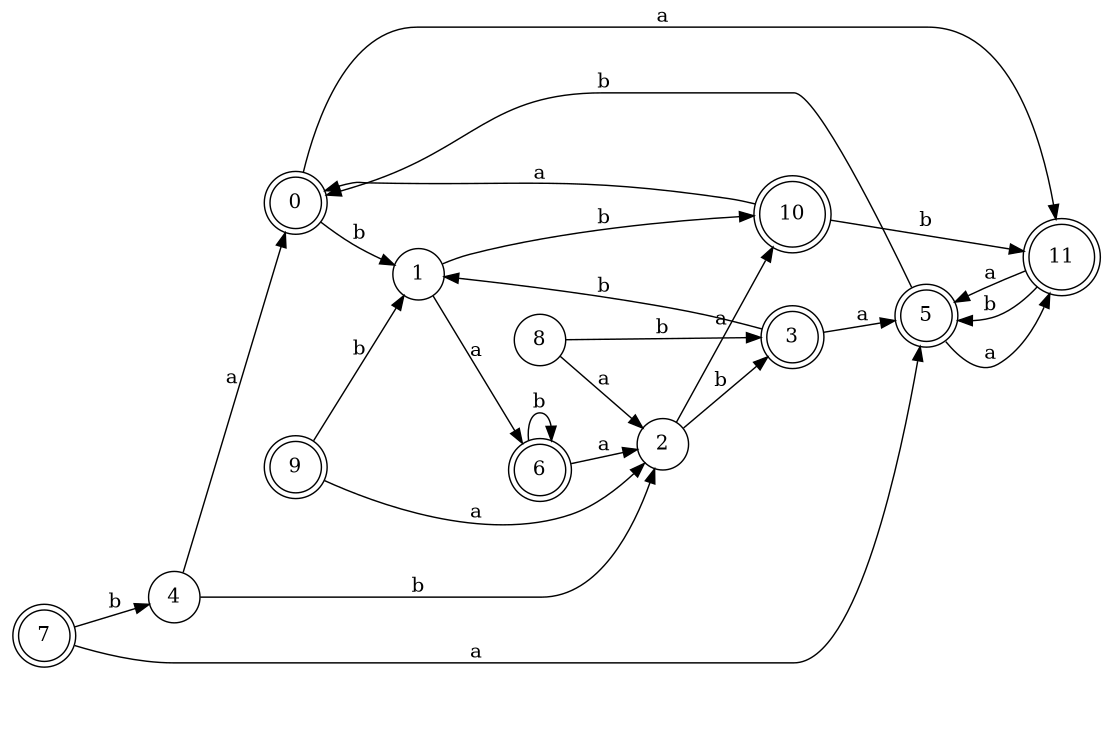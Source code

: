 digraph n10_3 {
__start0 [label="" shape="none"];

rankdir=LR;
size="8,5";

s0 [style="rounded,filled", color="black", fillcolor="white" shape="doublecircle", label="0"];
s1 [style="filled", color="black", fillcolor="white" shape="circle", label="1"];
s2 [style="filled", color="black", fillcolor="white" shape="circle", label="2"];
s3 [style="rounded,filled", color="black", fillcolor="white" shape="doublecircle", label="3"];
s4 [style="filled", color="black", fillcolor="white" shape="circle", label="4"];
s5 [style="rounded,filled", color="black", fillcolor="white" shape="doublecircle", label="5"];
s6 [style="rounded,filled", color="black", fillcolor="white" shape="doublecircle", label="6"];
s7 [style="rounded,filled", color="black", fillcolor="white" shape="doublecircle", label="7"];
s8 [style="filled", color="black", fillcolor="white" shape="circle", label="8"];
s9 [style="rounded,filled", color="black", fillcolor="white" shape="doublecircle", label="9"];
s10 [style="rounded,filled", color="black", fillcolor="white" shape="doublecircle", label="10"];
s11 [style="rounded,filled", color="black", fillcolor="white" shape="doublecircle", label="11"];
s0 -> s11 [label="a"];
s0 -> s1 [label="b"];
s1 -> s6 [label="a"];
s1 -> s10 [label="b"];
s2 -> s10 [label="a"];
s2 -> s3 [label="b"];
s3 -> s5 [label="a"];
s3 -> s1 [label="b"];
s4 -> s0 [label="a"];
s4 -> s2 [label="b"];
s5 -> s11 [label="a"];
s5 -> s0 [label="b"];
s6 -> s2 [label="a"];
s6 -> s6 [label="b"];
s7 -> s5 [label="a"];
s7 -> s4 [label="b"];
s8 -> s2 [label="a"];
s8 -> s3 [label="b"];
s9 -> s2 [label="a"];
s9 -> s1 [label="b"];
s10 -> s0 [label="a"];
s10 -> s11 [label="b"];
s11 -> s5 [label="a"];
s11 -> s5 [label="b"];

}